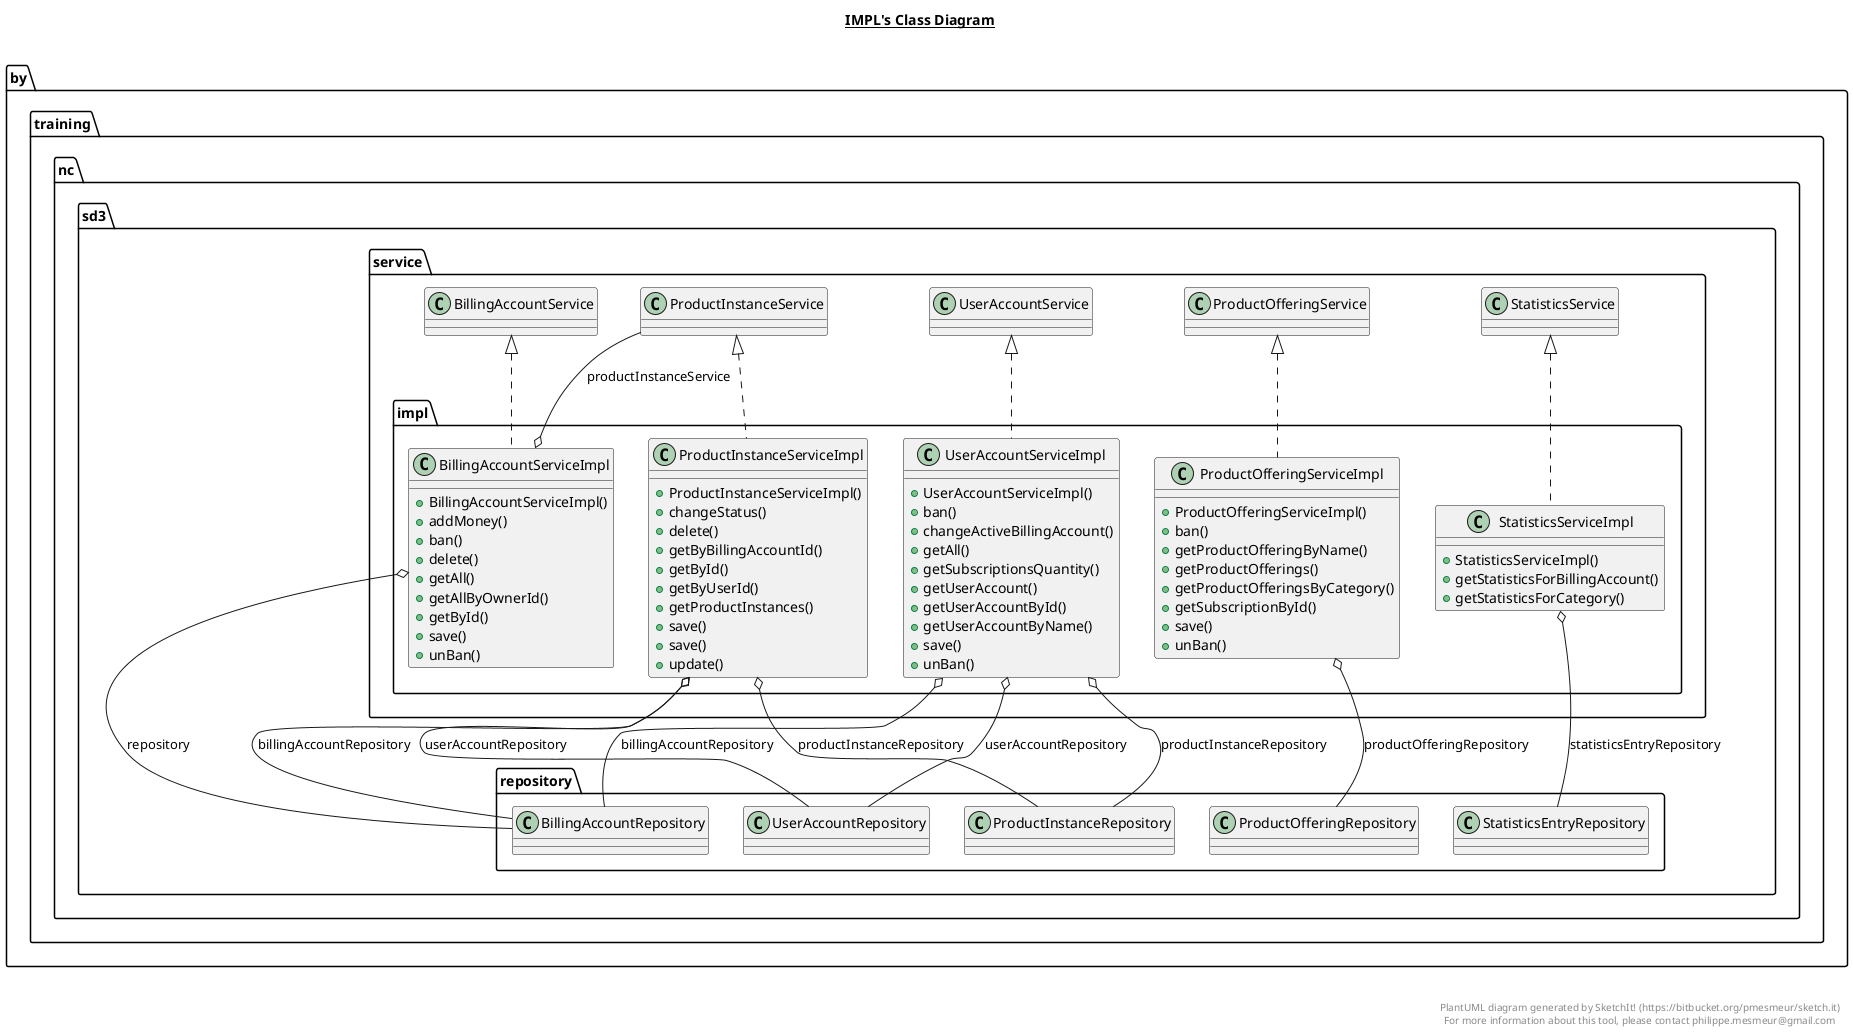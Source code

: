 @startuml

title __IMPL's Class Diagram__\n

  namespace by.training.nc.sd3 {
    namespace service {
      namespace impl {
        class by.training.nc.sd3.service.impl.BillingAccountServiceImpl {
            + BillingAccountServiceImpl()
            + addMoney()
            + ban()
            + delete()
            + getAll()
            + getAllByOwnerId()
            + getById()
            + save()
            + unBan()
        }
      }
    }
  }
  

  namespace by.training.nc.sd3 {
    namespace service {
      namespace impl {
        class by.training.nc.sd3.service.impl.ProductInstanceServiceImpl {
            + ProductInstanceServiceImpl()
            + changeStatus()
            + delete()
            + getByBillingAccountId()
            + getById()
            + getByUserId()
            + getProductInstances()
            + save()
            + save()
            + update()
        }
      }
    }
  }
  

  namespace by.training.nc.sd3 {
    namespace service {
      namespace impl {
        class by.training.nc.sd3.service.impl.ProductOfferingServiceImpl {
            + ProductOfferingServiceImpl()
            + ban()
            + getProductOfferingByName()
            + getProductOfferings()
            + getProductOfferingsByCategory()
            + getSubscriptionById()
            + save()
            + unBan()
        }
      }
    }
  }
  

  namespace by.training.nc.sd3 {
    namespace service {
      namespace impl {
        class by.training.nc.sd3.service.impl.StatisticsServiceImpl {
            + StatisticsServiceImpl()
            + getStatisticsForBillingAccount()
            + getStatisticsForCategory()
        }
      }
    }
  }
  

  namespace by.training.nc.sd3 {
    namespace service {
      namespace impl {
        class by.training.nc.sd3.service.impl.UserAccountServiceImpl {
            + UserAccountServiceImpl()
            + ban()
            + changeActiveBillingAccount()
            + getAll()
            + getSubscriptionsQuantity()
            + getUserAccount()
            + getUserAccountById()
            + getUserAccountByName()
            + save()
            + unBan()
        }
      }
    }
  }
  

  by.training.nc.sd3.service.impl.BillingAccountServiceImpl .up.|> by.training.nc.sd3.service.BillingAccountService
  by.training.nc.sd3.service.impl.BillingAccountServiceImpl o-- by.training.nc.sd3.service.ProductInstanceService : productInstanceService
  by.training.nc.sd3.service.impl.BillingAccountServiceImpl o-- by.training.nc.sd3.repository.BillingAccountRepository : repository
  by.training.nc.sd3.service.impl.ProductInstanceServiceImpl .up.|> by.training.nc.sd3.service.ProductInstanceService
  by.training.nc.sd3.service.impl.ProductInstanceServiceImpl o-- by.training.nc.sd3.repository.BillingAccountRepository : billingAccountRepository
  by.training.nc.sd3.service.impl.ProductInstanceServiceImpl o-- by.training.nc.sd3.repository.ProductInstanceRepository : productInstanceRepository
  by.training.nc.sd3.service.impl.ProductInstanceServiceImpl o-- by.training.nc.sd3.repository.UserAccountRepository : userAccountRepository
  by.training.nc.sd3.service.impl.ProductOfferingServiceImpl .up.|> by.training.nc.sd3.service.ProductOfferingService
  by.training.nc.sd3.service.impl.ProductOfferingServiceImpl o-- by.training.nc.sd3.repository.ProductOfferingRepository : productOfferingRepository
  by.training.nc.sd3.service.impl.StatisticsServiceImpl .up.|> by.training.nc.sd3.service.StatisticsService
  by.training.nc.sd3.service.impl.StatisticsServiceImpl o-- by.training.nc.sd3.repository.StatisticsEntryRepository : statisticsEntryRepository
  by.training.nc.sd3.service.impl.UserAccountServiceImpl .up.|> by.training.nc.sd3.service.UserAccountService
  by.training.nc.sd3.service.impl.UserAccountServiceImpl o-- by.training.nc.sd3.repository.BillingAccountRepository : billingAccountRepository
  by.training.nc.sd3.service.impl.UserAccountServiceImpl o-- by.training.nc.sd3.repository.ProductInstanceRepository : productInstanceRepository
  by.training.nc.sd3.service.impl.UserAccountServiceImpl o-- by.training.nc.sd3.repository.UserAccountRepository : userAccountRepository


right footer


PlantUML diagram generated by SketchIt! (https://bitbucket.org/pmesmeur/sketch.it)
For more information about this tool, please contact philippe.mesmeur@gmail.com
endfooter

@enduml

